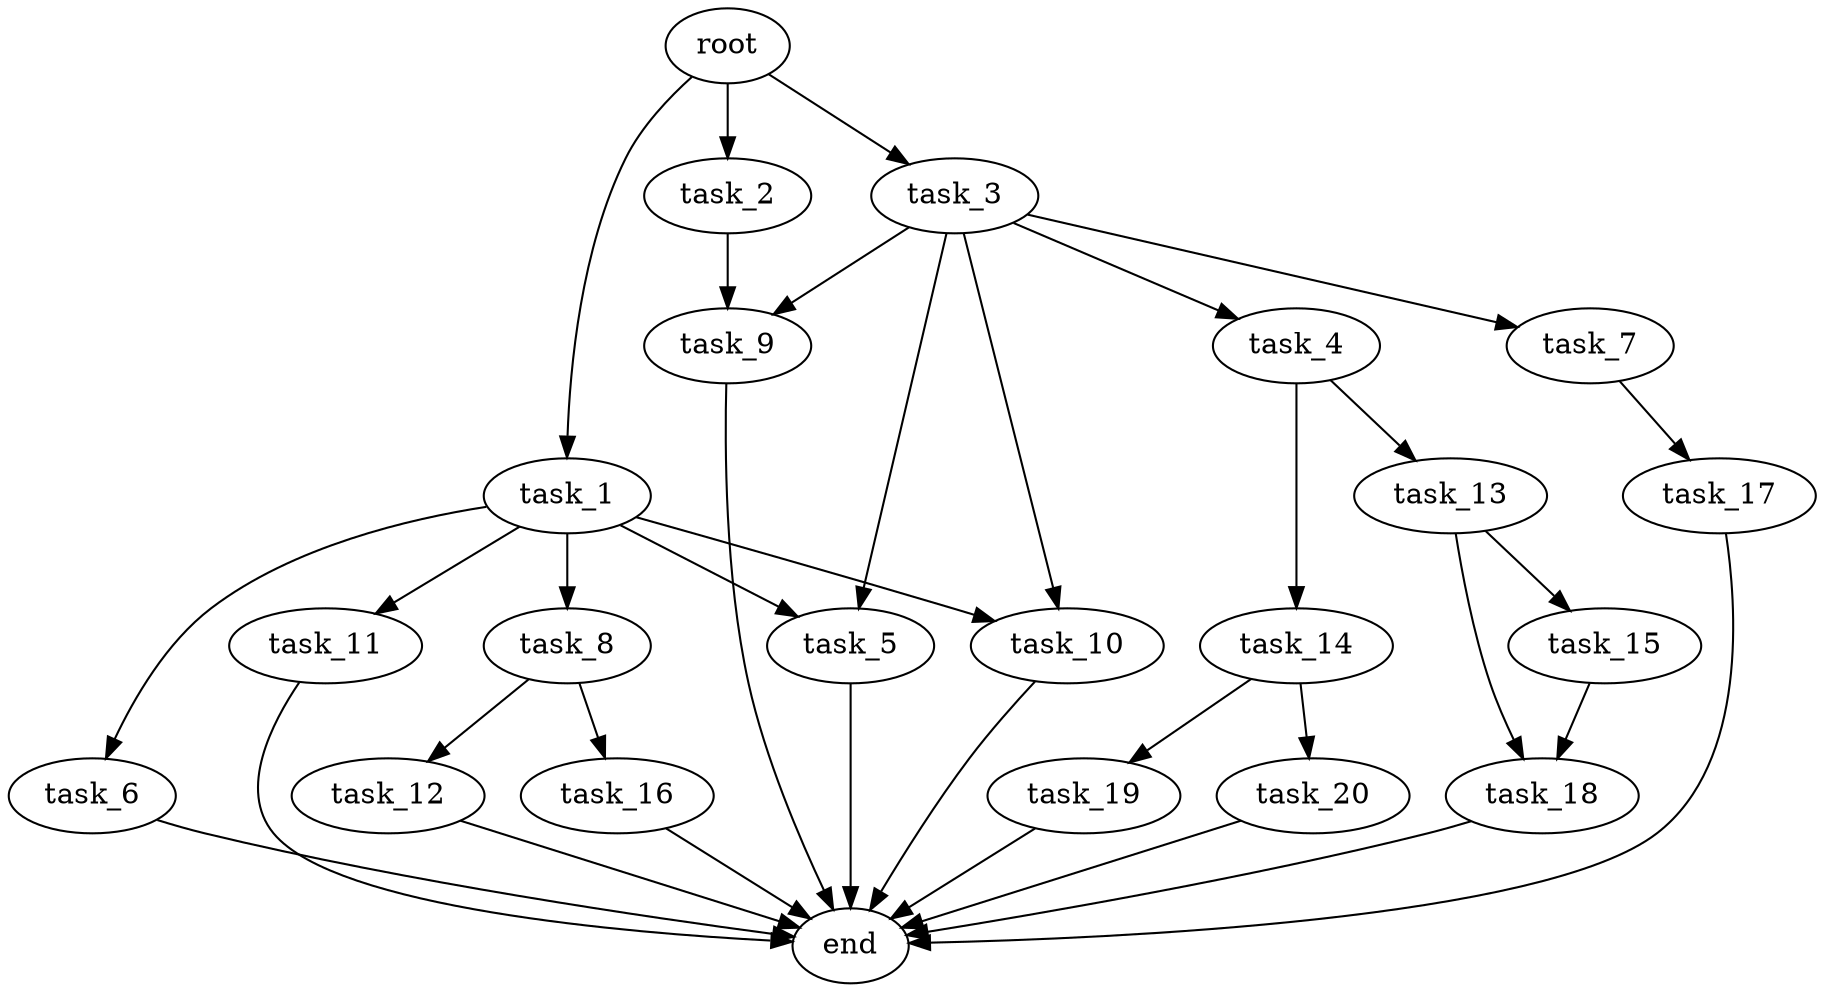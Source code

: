 digraph G {
  root [size="0.000000e+00"];
  task_1 [size="9.027869e+09"];
  task_2 [size="7.143343e+09"];
  task_3 [size="5.021513e+09"];
  task_4 [size="9.004650e+09"];
  task_5 [size="8.004703e+09"];
  task_6 [size="6.775671e+09"];
  task_7 [size="6.203111e+09"];
  task_8 [size="1.203698e+09"];
  task_9 [size="7.572130e+09"];
  task_10 [size="1.729617e+09"];
  task_11 [size="9.843696e+09"];
  task_12 [size="9.721677e+09"];
  task_13 [size="8.084799e+09"];
  task_14 [size="1.262734e+09"];
  task_15 [size="4.234326e+09"];
  task_16 [size="9.882811e+09"];
  task_17 [size="4.354497e+09"];
  task_18 [size="9.972695e+09"];
  task_19 [size="6.272635e+09"];
  task_20 [size="8.341247e+09"];
  end [size="0.000000e+00"];

  root -> task_1 [size="1.000000e-12"];
  root -> task_2 [size="1.000000e-12"];
  root -> task_3 [size="1.000000e-12"];
  task_1 -> task_5 [size="4.002351e+08"];
  task_1 -> task_6 [size="6.775671e+08"];
  task_1 -> task_8 [size="1.203698e+08"];
  task_1 -> task_10 [size="8.648084e+07"];
  task_1 -> task_11 [size="9.843696e+08"];
  task_2 -> task_9 [size="3.786065e+08"];
  task_3 -> task_4 [size="9.004650e+08"];
  task_3 -> task_5 [size="4.002351e+08"];
  task_3 -> task_7 [size="6.203111e+08"];
  task_3 -> task_9 [size="3.786065e+08"];
  task_3 -> task_10 [size="8.648084e+07"];
  task_4 -> task_13 [size="8.084799e+08"];
  task_4 -> task_14 [size="1.262734e+08"];
  task_5 -> end [size="1.000000e-12"];
  task_6 -> end [size="1.000000e-12"];
  task_7 -> task_17 [size="4.354497e+08"];
  task_8 -> task_12 [size="9.721677e+08"];
  task_8 -> task_16 [size="9.882811e+08"];
  task_9 -> end [size="1.000000e-12"];
  task_10 -> end [size="1.000000e-12"];
  task_11 -> end [size="1.000000e-12"];
  task_12 -> end [size="1.000000e-12"];
  task_13 -> task_15 [size="4.234326e+08"];
  task_13 -> task_18 [size="4.986347e+08"];
  task_14 -> task_19 [size="6.272635e+08"];
  task_14 -> task_20 [size="8.341247e+08"];
  task_15 -> task_18 [size="4.986347e+08"];
  task_16 -> end [size="1.000000e-12"];
  task_17 -> end [size="1.000000e-12"];
  task_18 -> end [size="1.000000e-12"];
  task_19 -> end [size="1.000000e-12"];
  task_20 -> end [size="1.000000e-12"];
}
